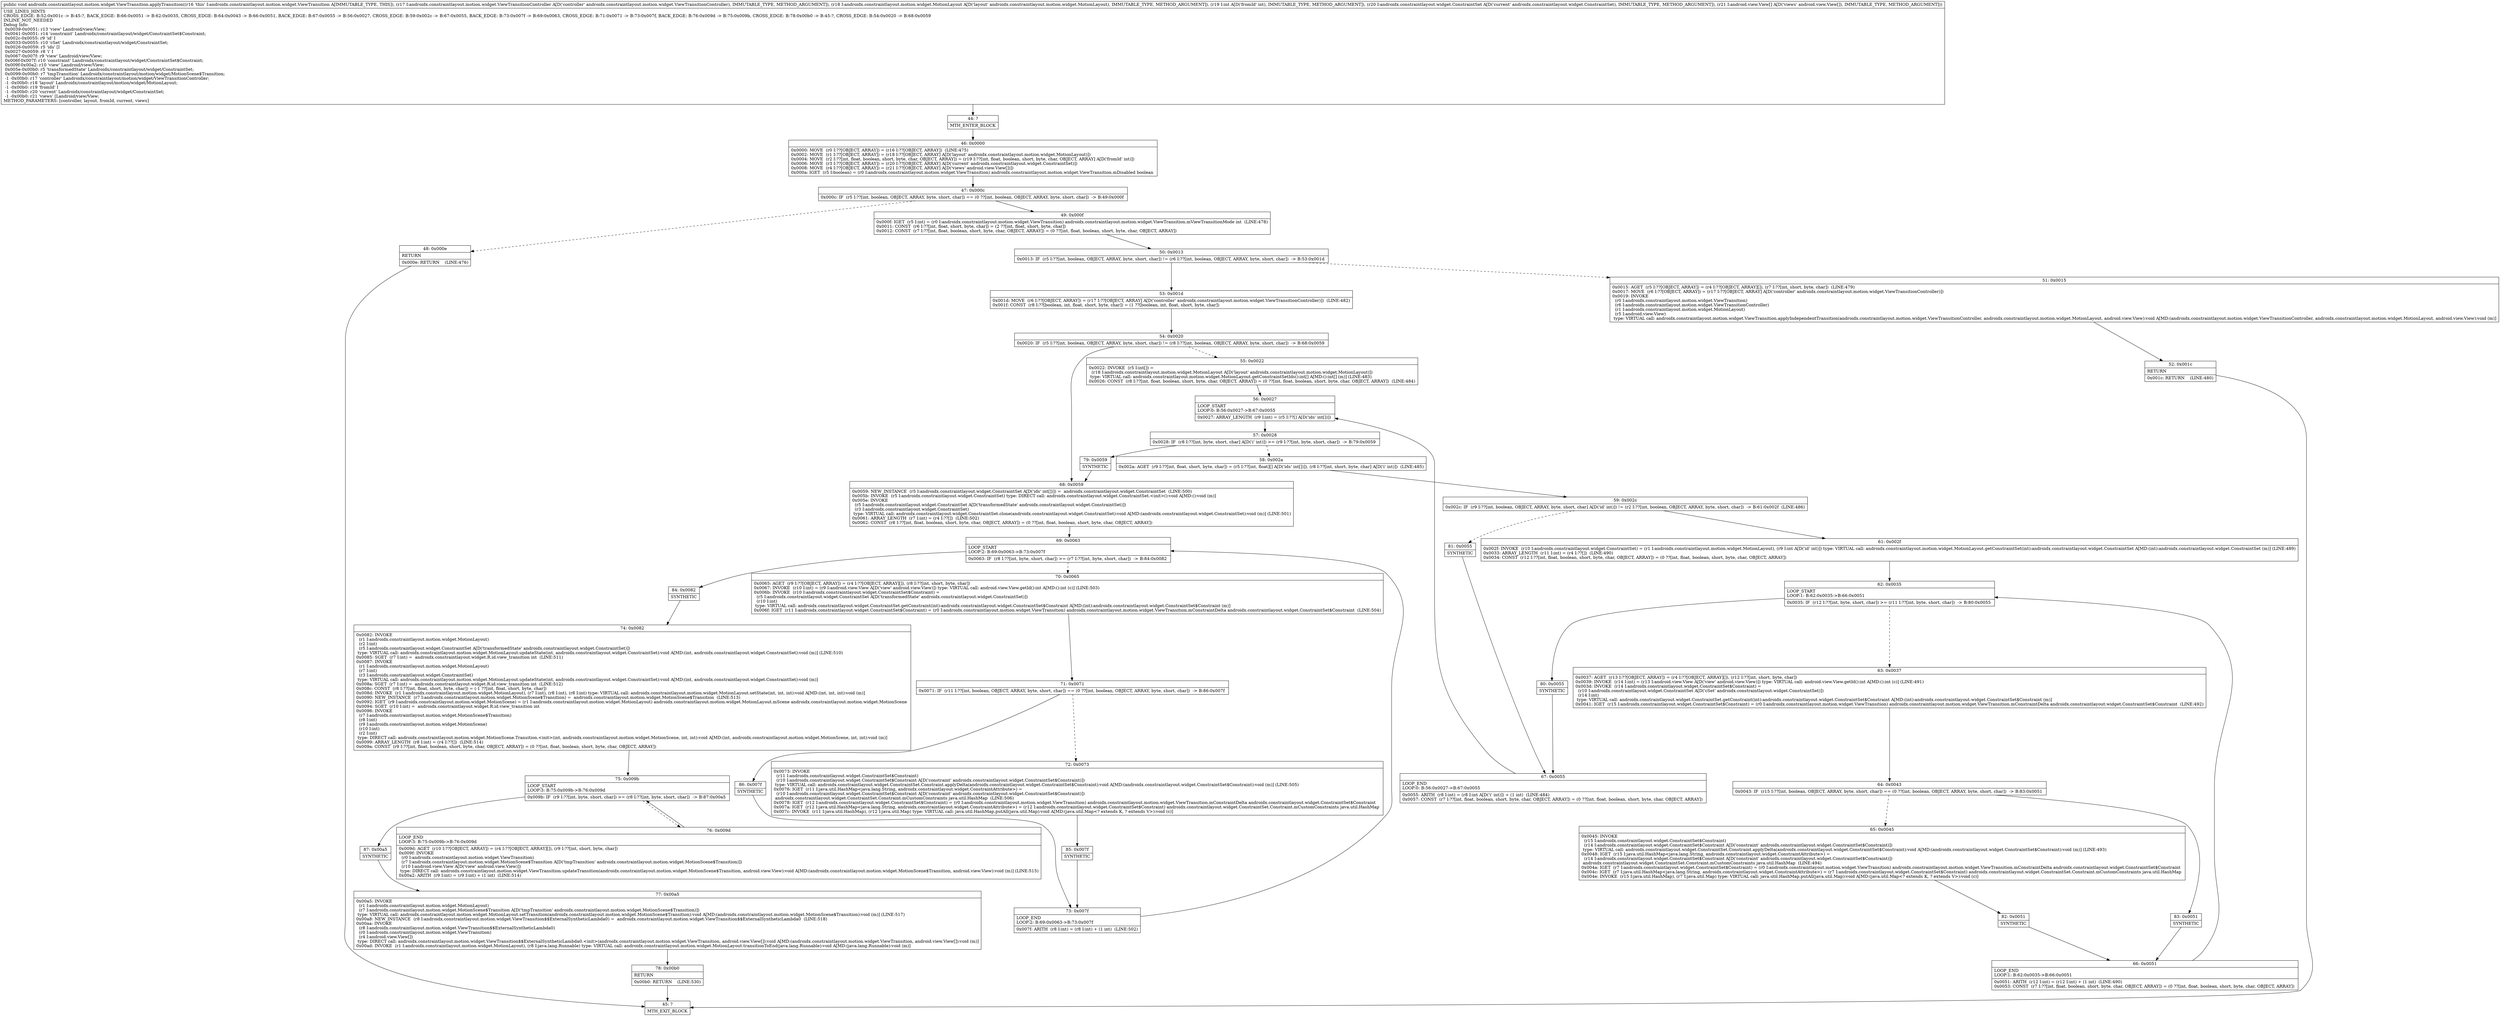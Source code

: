 digraph "CFG forandroidx.constraintlayout.motion.widget.ViewTransition.applyTransition(Landroidx\/constraintlayout\/motion\/widget\/ViewTransitionController;Landroidx\/constraintlayout\/motion\/widget\/MotionLayout;ILandroidx\/constraintlayout\/widget\/ConstraintSet;[Landroid\/view\/View;)V" {
Node_44 [shape=record,label="{44\:\ ?|MTH_ENTER_BLOCK\l}"];
Node_46 [shape=record,label="{46\:\ 0x0000|0x0000: MOVE  (r0 I:??[OBJECT, ARRAY]) = (r16 I:??[OBJECT, ARRAY])  (LINE:475)\l0x0002: MOVE  (r1 I:??[OBJECT, ARRAY]) = (r18 I:??[OBJECT, ARRAY] A[D('layout' androidx.constraintlayout.motion.widget.MotionLayout)]) \l0x0004: MOVE  (r2 I:??[int, float, boolean, short, byte, char, OBJECT, ARRAY]) = (r19 I:??[int, float, boolean, short, byte, char, OBJECT, ARRAY] A[D('fromId' int)]) \l0x0006: MOVE  (r3 I:??[OBJECT, ARRAY]) = (r20 I:??[OBJECT, ARRAY] A[D('current' androidx.constraintlayout.widget.ConstraintSet)]) \l0x0008: MOVE  (r4 I:??[OBJECT, ARRAY]) = (r21 I:??[OBJECT, ARRAY] A[D('views' android.view.View[])]) \l0x000a: IGET  (r5 I:boolean) = (r0 I:androidx.constraintlayout.motion.widget.ViewTransition) androidx.constraintlayout.motion.widget.ViewTransition.mDisabled boolean \l}"];
Node_47 [shape=record,label="{47\:\ 0x000c|0x000c: IF  (r5 I:??[int, boolean, OBJECT, ARRAY, byte, short, char]) == (0 ??[int, boolean, OBJECT, ARRAY, byte, short, char])  \-\> B:49:0x000f \l}"];
Node_48 [shape=record,label="{48\:\ 0x000e|RETURN\l|0x000e: RETURN    (LINE:476)\l}"];
Node_45 [shape=record,label="{45\:\ ?|MTH_EXIT_BLOCK\l}"];
Node_49 [shape=record,label="{49\:\ 0x000f|0x000f: IGET  (r5 I:int) = (r0 I:androidx.constraintlayout.motion.widget.ViewTransition) androidx.constraintlayout.motion.widget.ViewTransition.mViewTransitionMode int  (LINE:478)\l0x0011: CONST  (r6 I:??[int, float, short, byte, char]) = (2 ??[int, float, short, byte, char]) \l0x0012: CONST  (r7 I:??[int, float, boolean, short, byte, char, OBJECT, ARRAY]) = (0 ??[int, float, boolean, short, byte, char, OBJECT, ARRAY]) \l}"];
Node_50 [shape=record,label="{50\:\ 0x0013|0x0013: IF  (r5 I:??[int, boolean, OBJECT, ARRAY, byte, short, char]) != (r6 I:??[int, boolean, OBJECT, ARRAY, byte, short, char])  \-\> B:53:0x001d \l}"];
Node_51 [shape=record,label="{51\:\ 0x0015|0x0015: AGET  (r5 I:??[OBJECT, ARRAY]) = (r4 I:??[OBJECT, ARRAY][]), (r7 I:??[int, short, byte, char])  (LINE:479)\l0x0017: MOVE  (r6 I:??[OBJECT, ARRAY]) = (r17 I:??[OBJECT, ARRAY] A[D('controller' androidx.constraintlayout.motion.widget.ViewTransitionController)]) \l0x0019: INVOKE  \l  (r0 I:androidx.constraintlayout.motion.widget.ViewTransition)\l  (r6 I:androidx.constraintlayout.motion.widget.ViewTransitionController)\l  (r1 I:androidx.constraintlayout.motion.widget.MotionLayout)\l  (r5 I:android.view.View)\l type: VIRTUAL call: androidx.constraintlayout.motion.widget.ViewTransition.applyIndependentTransition(androidx.constraintlayout.motion.widget.ViewTransitionController, androidx.constraintlayout.motion.widget.MotionLayout, android.view.View):void A[MD:(androidx.constraintlayout.motion.widget.ViewTransitionController, androidx.constraintlayout.motion.widget.MotionLayout, android.view.View):void (m)]\l}"];
Node_52 [shape=record,label="{52\:\ 0x001c|RETURN\l|0x001c: RETURN    (LINE:480)\l}"];
Node_53 [shape=record,label="{53\:\ 0x001d|0x001d: MOVE  (r6 I:??[OBJECT, ARRAY]) = (r17 I:??[OBJECT, ARRAY] A[D('controller' androidx.constraintlayout.motion.widget.ViewTransitionController)])  (LINE:482)\l0x001f: CONST  (r8 I:??[boolean, int, float, short, byte, char]) = (1 ??[boolean, int, float, short, byte, char]) \l}"];
Node_54 [shape=record,label="{54\:\ 0x0020|0x0020: IF  (r5 I:??[int, boolean, OBJECT, ARRAY, byte, short, char]) != (r8 I:??[int, boolean, OBJECT, ARRAY, byte, short, char])  \-\> B:68:0x0059 \l}"];
Node_55 [shape=record,label="{55\:\ 0x0022|0x0022: INVOKE  (r5 I:int[]) = \l  (r18 I:androidx.constraintlayout.motion.widget.MotionLayout A[D('layout' androidx.constraintlayout.motion.widget.MotionLayout)])\l type: VIRTUAL call: androidx.constraintlayout.motion.widget.MotionLayout.getConstraintSetIds():int[] A[MD:():int[] (m)] (LINE:483)\l0x0026: CONST  (r8 I:??[int, float, boolean, short, byte, char, OBJECT, ARRAY]) = (0 ??[int, float, boolean, short, byte, char, OBJECT, ARRAY])  (LINE:484)\l}"];
Node_56 [shape=record,label="{56\:\ 0x0027|LOOP_START\lLOOP:0: B:56:0x0027\-\>B:67:0x0055\l|0x0027: ARRAY_LENGTH  (r9 I:int) = (r5 I:??[] A[D('ids' int[])]) \l}"];
Node_57 [shape=record,label="{57\:\ 0x0028|0x0028: IF  (r8 I:??[int, byte, short, char] A[D('i' int)]) \>= (r9 I:??[int, byte, short, char])  \-\> B:79:0x0059 \l}"];
Node_58 [shape=record,label="{58\:\ 0x002a|0x002a: AGET  (r9 I:??[int, float, short, byte, char]) = (r5 I:??[int, float][] A[D('ids' int[])]), (r8 I:??[int, short, byte, char] A[D('i' int)])  (LINE:485)\l}"];
Node_59 [shape=record,label="{59\:\ 0x002c|0x002c: IF  (r9 I:??[int, boolean, OBJECT, ARRAY, byte, short, char] A[D('id' int)]) != (r2 I:??[int, boolean, OBJECT, ARRAY, byte, short, char])  \-\> B:61:0x002f  (LINE:486)\l}"];
Node_61 [shape=record,label="{61\:\ 0x002f|0x002f: INVOKE  (r10 I:androidx.constraintlayout.widget.ConstraintSet) = (r1 I:androidx.constraintlayout.motion.widget.MotionLayout), (r9 I:int A[D('id' int)]) type: VIRTUAL call: androidx.constraintlayout.motion.widget.MotionLayout.getConstraintSet(int):androidx.constraintlayout.widget.ConstraintSet A[MD:(int):androidx.constraintlayout.widget.ConstraintSet (m)] (LINE:489)\l0x0033: ARRAY_LENGTH  (r11 I:int) = (r4 I:??[])  (LINE:490)\l0x0034: CONST  (r12 I:??[int, float, boolean, short, byte, char, OBJECT, ARRAY]) = (0 ??[int, float, boolean, short, byte, char, OBJECT, ARRAY]) \l}"];
Node_62 [shape=record,label="{62\:\ 0x0035|LOOP_START\lLOOP:1: B:62:0x0035\-\>B:66:0x0051\l|0x0035: IF  (r12 I:??[int, byte, short, char]) \>= (r11 I:??[int, byte, short, char])  \-\> B:80:0x0055 \l}"];
Node_63 [shape=record,label="{63\:\ 0x0037|0x0037: AGET  (r13 I:??[OBJECT, ARRAY]) = (r4 I:??[OBJECT, ARRAY][]), (r12 I:??[int, short, byte, char]) \l0x0039: INVOKE  (r14 I:int) = (r13 I:android.view.View A[D('view' android.view.View)]) type: VIRTUAL call: android.view.View.getId():int A[MD:():int (c)] (LINE:491)\l0x003d: INVOKE  (r14 I:androidx.constraintlayout.widget.ConstraintSet$Constraint) = \l  (r10 I:androidx.constraintlayout.widget.ConstraintSet A[D('cSet' androidx.constraintlayout.widget.ConstraintSet)])\l  (r14 I:int)\l type: VIRTUAL call: androidx.constraintlayout.widget.ConstraintSet.getConstraint(int):androidx.constraintlayout.widget.ConstraintSet$Constraint A[MD:(int):androidx.constraintlayout.widget.ConstraintSet$Constraint (m)]\l0x0041: IGET  (r15 I:androidx.constraintlayout.widget.ConstraintSet$Constraint) = (r0 I:androidx.constraintlayout.motion.widget.ViewTransition) androidx.constraintlayout.motion.widget.ViewTransition.mConstraintDelta androidx.constraintlayout.widget.ConstraintSet$Constraint  (LINE:492)\l}"];
Node_64 [shape=record,label="{64\:\ 0x0043|0x0043: IF  (r15 I:??[int, boolean, OBJECT, ARRAY, byte, short, char]) == (0 ??[int, boolean, OBJECT, ARRAY, byte, short, char])  \-\> B:83:0x0051 \l}"];
Node_65 [shape=record,label="{65\:\ 0x0045|0x0045: INVOKE  \l  (r15 I:androidx.constraintlayout.widget.ConstraintSet$Constraint)\l  (r14 I:androidx.constraintlayout.widget.ConstraintSet$Constraint A[D('constraint' androidx.constraintlayout.widget.ConstraintSet$Constraint)])\l type: VIRTUAL call: androidx.constraintlayout.widget.ConstraintSet.Constraint.applyDelta(androidx.constraintlayout.widget.ConstraintSet$Constraint):void A[MD:(androidx.constraintlayout.widget.ConstraintSet$Constraint):void (m)] (LINE:493)\l0x0048: IGET  (r15 I:java.util.HashMap\<java.lang.String, androidx.constraintlayout.widget.ConstraintAttribute\>) = \l  (r14 I:androidx.constraintlayout.widget.ConstraintSet$Constraint A[D('constraint' androidx.constraintlayout.widget.ConstraintSet$Constraint)])\l androidx.constraintlayout.widget.ConstraintSet.Constraint.mCustomConstraints java.util.HashMap  (LINE:494)\l0x004a: IGET  (r7 I:androidx.constraintlayout.widget.ConstraintSet$Constraint) = (r0 I:androidx.constraintlayout.motion.widget.ViewTransition) androidx.constraintlayout.motion.widget.ViewTransition.mConstraintDelta androidx.constraintlayout.widget.ConstraintSet$Constraint \l0x004c: IGET  (r7 I:java.util.HashMap\<java.lang.String, androidx.constraintlayout.widget.ConstraintAttribute\>) = (r7 I:androidx.constraintlayout.widget.ConstraintSet$Constraint) androidx.constraintlayout.widget.ConstraintSet.Constraint.mCustomConstraints java.util.HashMap \l0x004e: INVOKE  (r15 I:java.util.HashMap), (r7 I:java.util.Map) type: VIRTUAL call: java.util.HashMap.putAll(java.util.Map):void A[MD:(java.util.Map\<? extends K, ? extends V\>):void (c)]\l}"];
Node_82 [shape=record,label="{82\:\ 0x0051|SYNTHETIC\l}"];
Node_66 [shape=record,label="{66\:\ 0x0051|LOOP_END\lLOOP:1: B:62:0x0035\-\>B:66:0x0051\l|0x0051: ARITH  (r12 I:int) = (r12 I:int) + (1 int)  (LINE:490)\l0x0053: CONST  (r7 I:??[int, float, boolean, short, byte, char, OBJECT, ARRAY]) = (0 ??[int, float, boolean, short, byte, char, OBJECT, ARRAY]) \l}"];
Node_83 [shape=record,label="{83\:\ 0x0051|SYNTHETIC\l}"];
Node_80 [shape=record,label="{80\:\ 0x0055|SYNTHETIC\l}"];
Node_67 [shape=record,label="{67\:\ 0x0055|LOOP_END\lLOOP:0: B:56:0x0027\-\>B:67:0x0055\l|0x0055: ARITH  (r8 I:int) = (r8 I:int A[D('i' int)]) + (1 int)  (LINE:484)\l0x0057: CONST  (r7 I:??[int, float, boolean, short, byte, char, OBJECT, ARRAY]) = (0 ??[int, float, boolean, short, byte, char, OBJECT, ARRAY]) \l}"];
Node_81 [shape=record,label="{81\:\ 0x0055|SYNTHETIC\l}"];
Node_79 [shape=record,label="{79\:\ 0x0059|SYNTHETIC\l}"];
Node_68 [shape=record,label="{68\:\ 0x0059|0x0059: NEW_INSTANCE  (r5 I:androidx.constraintlayout.widget.ConstraintSet A[D('ids' int[])]) =  androidx.constraintlayout.widget.ConstraintSet  (LINE:500)\l0x005b: INVOKE  (r5 I:androidx.constraintlayout.widget.ConstraintSet) type: DIRECT call: androidx.constraintlayout.widget.ConstraintSet.\<init\>():void A[MD:():void (m)]\l0x005e: INVOKE  \l  (r5 I:androidx.constraintlayout.widget.ConstraintSet A[D('transformedState' androidx.constraintlayout.widget.ConstraintSet)])\l  (r3 I:androidx.constraintlayout.widget.ConstraintSet)\l type: VIRTUAL call: androidx.constraintlayout.widget.ConstraintSet.clone(androidx.constraintlayout.widget.ConstraintSet):void A[MD:(androidx.constraintlayout.widget.ConstraintSet):void (m)] (LINE:501)\l0x0061: ARRAY_LENGTH  (r7 I:int) = (r4 I:??[])  (LINE:502)\l0x0062: CONST  (r8 I:??[int, float, boolean, short, byte, char, OBJECT, ARRAY]) = (0 ??[int, float, boolean, short, byte, char, OBJECT, ARRAY]) \l}"];
Node_69 [shape=record,label="{69\:\ 0x0063|LOOP_START\lLOOP:2: B:69:0x0063\-\>B:73:0x007f\l|0x0063: IF  (r8 I:??[int, byte, short, char]) \>= (r7 I:??[int, byte, short, char])  \-\> B:84:0x0082 \l}"];
Node_70 [shape=record,label="{70\:\ 0x0065|0x0065: AGET  (r9 I:??[OBJECT, ARRAY]) = (r4 I:??[OBJECT, ARRAY][]), (r8 I:??[int, short, byte, char]) \l0x0067: INVOKE  (r10 I:int) = (r9 I:android.view.View A[D('view' android.view.View)]) type: VIRTUAL call: android.view.View.getId():int A[MD:():int (c)] (LINE:503)\l0x006b: INVOKE  (r10 I:androidx.constraintlayout.widget.ConstraintSet$Constraint) = \l  (r5 I:androidx.constraintlayout.widget.ConstraintSet A[D('transformedState' androidx.constraintlayout.widget.ConstraintSet)])\l  (r10 I:int)\l type: VIRTUAL call: androidx.constraintlayout.widget.ConstraintSet.getConstraint(int):androidx.constraintlayout.widget.ConstraintSet$Constraint A[MD:(int):androidx.constraintlayout.widget.ConstraintSet$Constraint (m)]\l0x006f: IGET  (r11 I:androidx.constraintlayout.widget.ConstraintSet$Constraint) = (r0 I:androidx.constraintlayout.motion.widget.ViewTransition) androidx.constraintlayout.motion.widget.ViewTransition.mConstraintDelta androidx.constraintlayout.widget.ConstraintSet$Constraint  (LINE:504)\l}"];
Node_71 [shape=record,label="{71\:\ 0x0071|0x0071: IF  (r11 I:??[int, boolean, OBJECT, ARRAY, byte, short, char]) == (0 ??[int, boolean, OBJECT, ARRAY, byte, short, char])  \-\> B:86:0x007f \l}"];
Node_72 [shape=record,label="{72\:\ 0x0073|0x0073: INVOKE  \l  (r11 I:androidx.constraintlayout.widget.ConstraintSet$Constraint)\l  (r10 I:androidx.constraintlayout.widget.ConstraintSet$Constraint A[D('constraint' androidx.constraintlayout.widget.ConstraintSet$Constraint)])\l type: VIRTUAL call: androidx.constraintlayout.widget.ConstraintSet.Constraint.applyDelta(androidx.constraintlayout.widget.ConstraintSet$Constraint):void A[MD:(androidx.constraintlayout.widget.ConstraintSet$Constraint):void (m)] (LINE:505)\l0x0076: IGET  (r11 I:java.util.HashMap\<java.lang.String, androidx.constraintlayout.widget.ConstraintAttribute\>) = \l  (r10 I:androidx.constraintlayout.widget.ConstraintSet$Constraint A[D('constraint' androidx.constraintlayout.widget.ConstraintSet$Constraint)])\l androidx.constraintlayout.widget.ConstraintSet.Constraint.mCustomConstraints java.util.HashMap  (LINE:506)\l0x0078: IGET  (r12 I:androidx.constraintlayout.widget.ConstraintSet$Constraint) = (r0 I:androidx.constraintlayout.motion.widget.ViewTransition) androidx.constraintlayout.motion.widget.ViewTransition.mConstraintDelta androidx.constraintlayout.widget.ConstraintSet$Constraint \l0x007a: IGET  (r12 I:java.util.HashMap\<java.lang.String, androidx.constraintlayout.widget.ConstraintAttribute\>) = (r12 I:androidx.constraintlayout.widget.ConstraintSet$Constraint) androidx.constraintlayout.widget.ConstraintSet.Constraint.mCustomConstraints java.util.HashMap \l0x007c: INVOKE  (r11 I:java.util.HashMap), (r12 I:java.util.Map) type: VIRTUAL call: java.util.HashMap.putAll(java.util.Map):void A[MD:(java.util.Map\<? extends K, ? extends V\>):void (c)]\l}"];
Node_85 [shape=record,label="{85\:\ 0x007f|SYNTHETIC\l}"];
Node_73 [shape=record,label="{73\:\ 0x007f|LOOP_END\lLOOP:2: B:69:0x0063\-\>B:73:0x007f\l|0x007f: ARITH  (r8 I:int) = (r8 I:int) + (1 int)  (LINE:502)\l}"];
Node_86 [shape=record,label="{86\:\ 0x007f|SYNTHETIC\l}"];
Node_84 [shape=record,label="{84\:\ 0x0082|SYNTHETIC\l}"];
Node_74 [shape=record,label="{74\:\ 0x0082|0x0082: INVOKE  \l  (r1 I:androidx.constraintlayout.motion.widget.MotionLayout)\l  (r2 I:int)\l  (r5 I:androidx.constraintlayout.widget.ConstraintSet A[D('transformedState' androidx.constraintlayout.widget.ConstraintSet)])\l type: VIRTUAL call: androidx.constraintlayout.motion.widget.MotionLayout.updateState(int, androidx.constraintlayout.widget.ConstraintSet):void A[MD:(int, androidx.constraintlayout.widget.ConstraintSet):void (m)] (LINE:510)\l0x0085: SGET  (r7 I:int) =  androidx.constraintlayout.widget.R.id.view_transition int  (LINE:511)\l0x0087: INVOKE  \l  (r1 I:androidx.constraintlayout.motion.widget.MotionLayout)\l  (r7 I:int)\l  (r3 I:androidx.constraintlayout.widget.ConstraintSet)\l type: VIRTUAL call: androidx.constraintlayout.motion.widget.MotionLayout.updateState(int, androidx.constraintlayout.widget.ConstraintSet):void A[MD:(int, androidx.constraintlayout.widget.ConstraintSet):void (m)]\l0x008a: SGET  (r7 I:int) =  androidx.constraintlayout.widget.R.id.view_transition int  (LINE:512)\l0x008c: CONST  (r8 I:??[int, float, short, byte, char]) = (\-1 ??[int, float, short, byte, char]) \l0x008d: INVOKE  (r1 I:androidx.constraintlayout.motion.widget.MotionLayout), (r7 I:int), (r8 I:int), (r8 I:int) type: VIRTUAL call: androidx.constraintlayout.motion.widget.MotionLayout.setState(int, int, int):void A[MD:(int, int, int):void (m)]\l0x0090: NEW_INSTANCE  (r7 I:androidx.constraintlayout.motion.widget.MotionScene$Transition) =  androidx.constraintlayout.motion.widget.MotionScene$Transition  (LINE:513)\l0x0092: IGET  (r9 I:androidx.constraintlayout.motion.widget.MotionScene) = (r1 I:androidx.constraintlayout.motion.widget.MotionLayout) androidx.constraintlayout.motion.widget.MotionLayout.mScene androidx.constraintlayout.motion.widget.MotionScene \l0x0094: SGET  (r10 I:int) =  androidx.constraintlayout.widget.R.id.view_transition int \l0x0096: INVOKE  \l  (r7 I:androidx.constraintlayout.motion.widget.MotionScene$Transition)\l  (r8 I:int)\l  (r9 I:androidx.constraintlayout.motion.widget.MotionScene)\l  (r10 I:int)\l  (r2 I:int)\l type: DIRECT call: androidx.constraintlayout.motion.widget.MotionScene.Transition.\<init\>(int, androidx.constraintlayout.motion.widget.MotionScene, int, int):void A[MD:(int, androidx.constraintlayout.motion.widget.MotionScene, int, int):void (m)]\l0x0099: ARRAY_LENGTH  (r8 I:int) = (r4 I:??[])  (LINE:514)\l0x009a: CONST  (r9 I:??[int, float, boolean, short, byte, char, OBJECT, ARRAY]) = (0 ??[int, float, boolean, short, byte, char, OBJECT, ARRAY]) \l}"];
Node_75 [shape=record,label="{75\:\ 0x009b|LOOP_START\lLOOP:3: B:75:0x009b\-\>B:76:0x009d\l|0x009b: IF  (r9 I:??[int, byte, short, char]) \>= (r8 I:??[int, byte, short, char])  \-\> B:87:0x00a5 \l}"];
Node_76 [shape=record,label="{76\:\ 0x009d|LOOP_END\lLOOP:3: B:75:0x009b\-\>B:76:0x009d\l|0x009d: AGET  (r10 I:??[OBJECT, ARRAY]) = (r4 I:??[OBJECT, ARRAY][]), (r9 I:??[int, short, byte, char]) \l0x009f: INVOKE  \l  (r0 I:androidx.constraintlayout.motion.widget.ViewTransition)\l  (r7 I:androidx.constraintlayout.motion.widget.MotionScene$Transition A[D('tmpTransition' androidx.constraintlayout.motion.widget.MotionScene$Transition)])\l  (r10 I:android.view.View A[D('view' android.view.View)])\l type: DIRECT call: androidx.constraintlayout.motion.widget.ViewTransition.updateTransition(androidx.constraintlayout.motion.widget.MotionScene$Transition, android.view.View):void A[MD:(androidx.constraintlayout.motion.widget.MotionScene$Transition, android.view.View):void (m)] (LINE:515)\l0x00a2: ARITH  (r9 I:int) = (r9 I:int) + (1 int)  (LINE:514)\l}"];
Node_87 [shape=record,label="{87\:\ 0x00a5|SYNTHETIC\l}"];
Node_77 [shape=record,label="{77\:\ 0x00a5|0x00a5: INVOKE  \l  (r1 I:androidx.constraintlayout.motion.widget.MotionLayout)\l  (r7 I:androidx.constraintlayout.motion.widget.MotionScene$Transition A[D('tmpTransition' androidx.constraintlayout.motion.widget.MotionScene$Transition)])\l type: VIRTUAL call: androidx.constraintlayout.motion.widget.MotionLayout.setTransition(androidx.constraintlayout.motion.widget.MotionScene$Transition):void A[MD:(androidx.constraintlayout.motion.widget.MotionScene$Transition):void (m)] (LINE:517)\l0x00a8: NEW_INSTANCE  (r8 I:androidx.constraintlayout.motion.widget.ViewTransition$$ExternalSyntheticLambda0) =  androidx.constraintlayout.motion.widget.ViewTransition$$ExternalSyntheticLambda0  (LINE:518)\l0x00aa: INVOKE  \l  (r8 I:androidx.constraintlayout.motion.widget.ViewTransition$$ExternalSyntheticLambda0)\l  (r0 I:androidx.constraintlayout.motion.widget.ViewTransition)\l  (r4 I:android.view.View[])\l type: DIRECT call: androidx.constraintlayout.motion.widget.ViewTransition$$ExternalSyntheticLambda0.\<init\>(androidx.constraintlayout.motion.widget.ViewTransition, android.view.View[]):void A[MD:(androidx.constraintlayout.motion.widget.ViewTransition, android.view.View[]):void (m)]\l0x00ad: INVOKE  (r1 I:androidx.constraintlayout.motion.widget.MotionLayout), (r8 I:java.lang.Runnable) type: VIRTUAL call: androidx.constraintlayout.motion.widget.MotionLayout.transitionToEnd(java.lang.Runnable):void A[MD:(java.lang.Runnable):void (m)]\l}"];
Node_78 [shape=record,label="{78\:\ 0x00b0|RETURN\l|0x00b0: RETURN    (LINE:530)\l}"];
MethodNode[shape=record,label="{public void androidx.constraintlayout.motion.widget.ViewTransition.applyTransition((r16 'this' I:androidx.constraintlayout.motion.widget.ViewTransition A[IMMUTABLE_TYPE, THIS]), (r17 I:androidx.constraintlayout.motion.widget.ViewTransitionController A[D('controller' androidx.constraintlayout.motion.widget.ViewTransitionController), IMMUTABLE_TYPE, METHOD_ARGUMENT]), (r18 I:androidx.constraintlayout.motion.widget.MotionLayout A[D('layout' androidx.constraintlayout.motion.widget.MotionLayout), IMMUTABLE_TYPE, METHOD_ARGUMENT]), (r19 I:int A[D('fromId' int), IMMUTABLE_TYPE, METHOD_ARGUMENT]), (r20 I:androidx.constraintlayout.widget.ConstraintSet A[D('current' androidx.constraintlayout.widget.ConstraintSet), IMMUTABLE_TYPE, METHOD_ARGUMENT]), (r21 I:android.view.View[] A[D('views' android.view.View[]), IMMUTABLE_TYPE, METHOD_ARGUMENT]))  | USE_LINES_HINTS\lCROSS_EDGE: B:52:0x001c \-\> B:45:?, BACK_EDGE: B:66:0x0051 \-\> B:62:0x0035, CROSS_EDGE: B:64:0x0043 \-\> B:66:0x0051, BACK_EDGE: B:67:0x0055 \-\> B:56:0x0027, CROSS_EDGE: B:59:0x002c \-\> B:67:0x0055, BACK_EDGE: B:73:0x007f \-\> B:69:0x0063, CROSS_EDGE: B:71:0x0071 \-\> B:73:0x007f, BACK_EDGE: B:76:0x009d \-\> B:75:0x009b, CROSS_EDGE: B:78:0x00b0 \-\> B:45:?, CROSS_EDGE: B:54:0x0020 \-\> B:68:0x0059\lINLINE_NOT_NEEDED\lDebug Info:\l  0x0039\-0x0051: r13 'view' Landroid\/view\/View;\l  0x0041\-0x0051: r14 'constraint' Landroidx\/constraintlayout\/widget\/ConstraintSet$Constraint;\l  0x002c\-0x0055: r9 'id' I\l  0x0033\-0x0055: r10 'cSet' Landroidx\/constraintlayout\/widget\/ConstraintSet;\l  0x0026\-0x0059: r5 'ids' [I\l  0x0027\-0x0059: r8 'i' I\l  0x0067\-0x007f: r9 'view' Landroid\/view\/View;\l  0x006f\-0x007f: r10 'constraint' Landroidx\/constraintlayout\/widget\/ConstraintSet$Constraint;\l  0x009f\-0x00a2: r10 'view' Landroid\/view\/View;\l  0x005e\-0x00b0: r5 'transformedState' Landroidx\/constraintlayout\/widget\/ConstraintSet;\l  0x0099\-0x00b0: r7 'tmpTransition' Landroidx\/constraintlayout\/motion\/widget\/MotionScene$Transition;\l  \-1 \-0x00b0: r17 'controller' Landroidx\/constraintlayout\/motion\/widget\/ViewTransitionController;\l  \-1 \-0x00b0: r18 'layout' Landroidx\/constraintlayout\/motion\/widget\/MotionLayout;\l  \-1 \-0x00b0: r19 'fromId' I\l  \-1 \-0x00b0: r20 'current' Landroidx\/constraintlayout\/widget\/ConstraintSet;\l  \-1 \-0x00b0: r21 'views' [Landroid\/view\/View;\lMETHOD_PARAMETERS: [controller, layout, fromId, current, views]\l}"];
MethodNode -> Node_44;Node_44 -> Node_46;
Node_46 -> Node_47;
Node_47 -> Node_48[style=dashed];
Node_47 -> Node_49;
Node_48 -> Node_45;
Node_49 -> Node_50;
Node_50 -> Node_51[style=dashed];
Node_50 -> Node_53;
Node_51 -> Node_52;
Node_52 -> Node_45;
Node_53 -> Node_54;
Node_54 -> Node_55[style=dashed];
Node_54 -> Node_68;
Node_55 -> Node_56;
Node_56 -> Node_57;
Node_57 -> Node_58[style=dashed];
Node_57 -> Node_79;
Node_58 -> Node_59;
Node_59 -> Node_61;
Node_59 -> Node_81[style=dashed];
Node_61 -> Node_62;
Node_62 -> Node_63[style=dashed];
Node_62 -> Node_80;
Node_63 -> Node_64;
Node_64 -> Node_65[style=dashed];
Node_64 -> Node_83;
Node_65 -> Node_82;
Node_82 -> Node_66;
Node_66 -> Node_62;
Node_83 -> Node_66;
Node_80 -> Node_67;
Node_67 -> Node_56;
Node_81 -> Node_67;
Node_79 -> Node_68;
Node_68 -> Node_69;
Node_69 -> Node_70[style=dashed];
Node_69 -> Node_84;
Node_70 -> Node_71;
Node_71 -> Node_72[style=dashed];
Node_71 -> Node_86;
Node_72 -> Node_85;
Node_85 -> Node_73;
Node_73 -> Node_69;
Node_86 -> Node_73;
Node_84 -> Node_74;
Node_74 -> Node_75;
Node_75 -> Node_76[style=dashed];
Node_75 -> Node_87;
Node_76 -> Node_75;
Node_87 -> Node_77;
Node_77 -> Node_78;
Node_78 -> Node_45;
}

